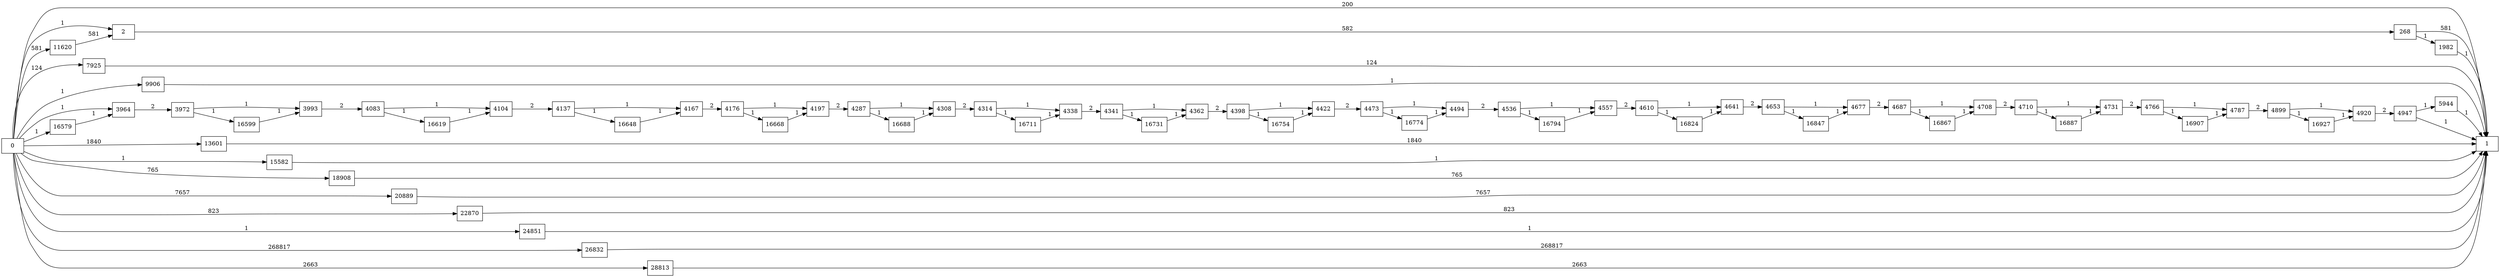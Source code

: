 digraph {
	graph [rankdir=LR]
	node [shape=rectangle]
	2 -> 268 [label=582]
	268 -> 1 [label=581]
	268 -> 1982 [label=1]
	1982 -> 1 [label=1]
	3964 -> 3972 [label=2]
	3972 -> 3993 [label=1]
	3972 -> 16599 [label=1]
	3993 -> 4083 [label=2]
	4083 -> 4104 [label=1]
	4083 -> 16619 [label=1]
	4104 -> 4137 [label=2]
	4137 -> 4167 [label=1]
	4137 -> 16648 [label=1]
	4167 -> 4176 [label=2]
	4176 -> 4197 [label=1]
	4176 -> 16668 [label=1]
	4197 -> 4287 [label=2]
	4287 -> 4308 [label=1]
	4287 -> 16688 [label=1]
	4308 -> 4314 [label=2]
	4314 -> 4338 [label=1]
	4314 -> 16711 [label=1]
	4338 -> 4341 [label=2]
	4341 -> 4362 [label=1]
	4341 -> 16731 [label=1]
	4362 -> 4398 [label=2]
	4398 -> 4422 [label=1]
	4398 -> 16754 [label=1]
	4422 -> 4473 [label=2]
	4473 -> 4494 [label=1]
	4473 -> 16774 [label=1]
	4494 -> 4536 [label=2]
	4536 -> 4557 [label=1]
	4536 -> 16794 [label=1]
	4557 -> 4610 [label=2]
	4610 -> 4641 [label=1]
	4610 -> 16824 [label=1]
	4641 -> 4653 [label=2]
	4653 -> 4677 [label=1]
	4653 -> 16847 [label=1]
	4677 -> 4687 [label=2]
	4687 -> 4708 [label=1]
	4687 -> 16867 [label=1]
	4708 -> 4710 [label=2]
	4710 -> 4731 [label=1]
	4710 -> 16887 [label=1]
	4731 -> 4766 [label=2]
	4766 -> 4787 [label=1]
	4766 -> 16907 [label=1]
	4787 -> 4899 [label=2]
	4899 -> 4920 [label=1]
	4899 -> 16927 [label=1]
	4920 -> 4947 [label=2]
	4947 -> 1 [label=1]
	4947 -> 5944 [label=1]
	5944 -> 1 [label=1]
	7925 -> 1 [label=124]
	9906 -> 1 [label=1]
	11620 -> 2 [label=581]
	13601 -> 1 [label=1840]
	15582 -> 1 [label=1]
	16579 -> 3964 [label=1]
	16599 -> 3993 [label=1]
	16619 -> 4104 [label=1]
	16648 -> 4167 [label=1]
	16668 -> 4197 [label=1]
	16688 -> 4308 [label=1]
	16711 -> 4338 [label=1]
	16731 -> 4362 [label=1]
	16754 -> 4422 [label=1]
	16774 -> 4494 [label=1]
	16794 -> 4557 [label=1]
	16824 -> 4641 [label=1]
	16847 -> 4677 [label=1]
	16867 -> 4708 [label=1]
	16887 -> 4731 [label=1]
	16907 -> 4787 [label=1]
	16927 -> 4920 [label=1]
	18908 -> 1 [label=765]
	20889 -> 1 [label=7657]
	22870 -> 1 [label=823]
	24851 -> 1 [label=1]
	26832 -> 1 [label=268817]
	28813 -> 1 [label=2663]
	0 -> 2 [label=1]
	0 -> 3964 [label=1]
	0 -> 1 [label=200]
	0 -> 7925 [label=124]
	0 -> 9906 [label=1]
	0 -> 11620 [label=581]
	0 -> 13601 [label=1840]
	0 -> 15582 [label=1]
	0 -> 16579 [label=1]
	0 -> 18908 [label=765]
	0 -> 20889 [label=7657]
	0 -> 22870 [label=823]
	0 -> 24851 [label=1]
	0 -> 26832 [label=268817]
	0 -> 28813 [label=2663]
}
